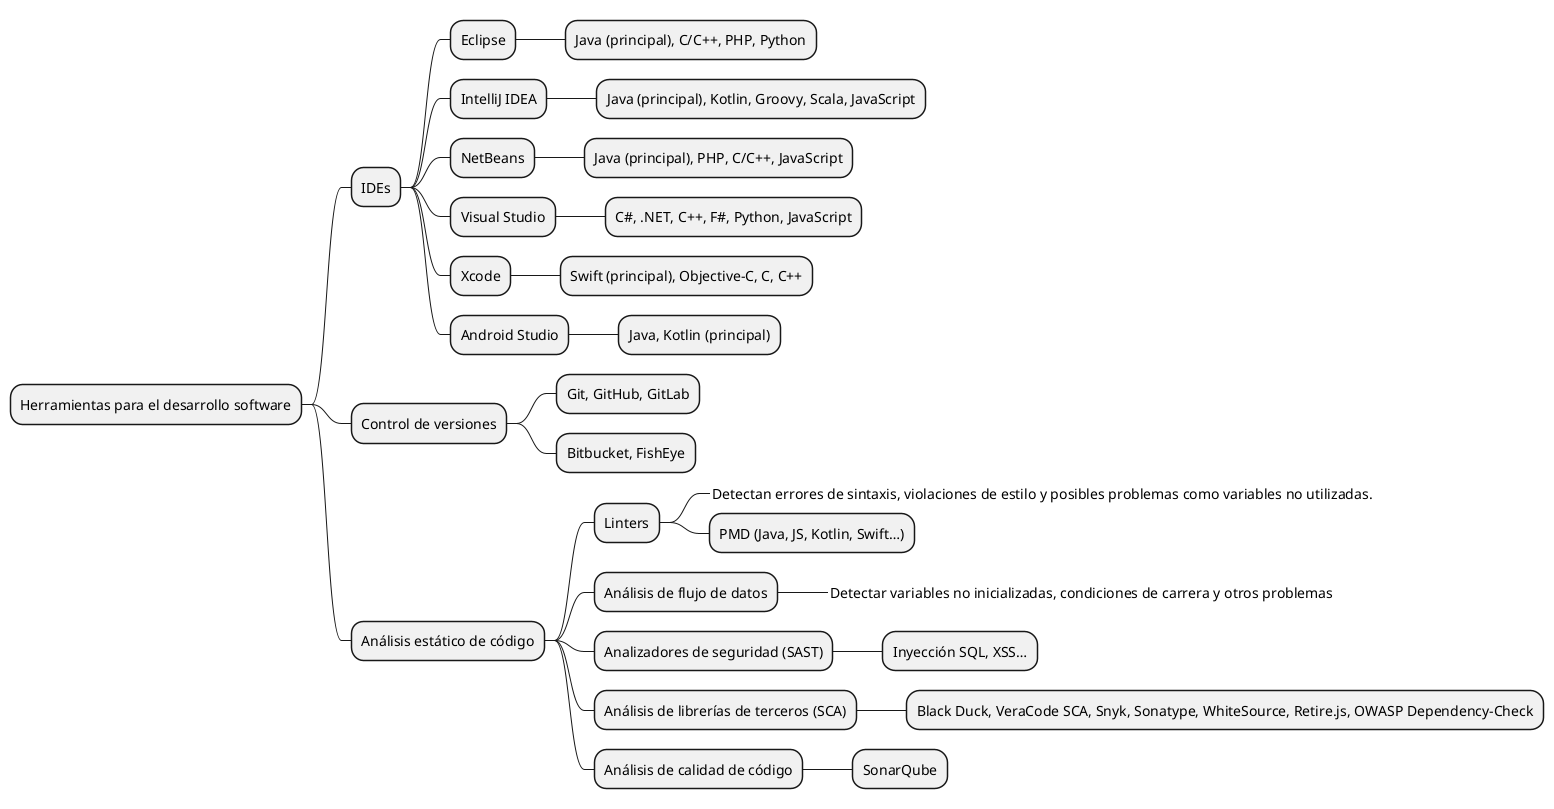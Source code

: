 @startmindmap
* Herramientas para el desarrollo software
** IDEs
*** Eclipse
**** Java (principal), C/C++, PHP, Python
*** IntelliJ IDEA
**** Java (principal), Kotlin, Groovy, Scala, JavaScript
*** NetBeans
**** Java (principal), PHP, C/C++, JavaScript
*** Visual Studio
**** C#, .NET, C++, F#, Python, JavaScript
*** Xcode
**** Swift (principal), Objective-C, C, C++
*** Android Studio
**** Java, Kotlin (principal)
** Control de versiones
*** Git, GitHub, GitLab
*** Bitbucket, FishEye
** Análisis estático de código
*** Linters
****_ Detectan errores de sintaxis, violaciones de estilo y posibles problemas como variables no utilizadas.
**** PMD (Java, JS, Kotlin, Swift…)
*** Análisis de flujo de datos
****_ Detectar variables no inicializadas, condiciones de carrera y otros problemas
*** Analizadores de seguridad (SAST)
**** Inyección SQL, XSS…
*** Análisis de librerías de terceros (SCA)
**** Black Duck, VeraCode SCA, Snyk, Sonatype, WhiteSource, Retire.js, OWASP Dependency-Check
*** Análisis de calidad de código
**** SonarQube
@endmindmap

@startmindmap
* Herramientas para el desarrollo software
** Herramientas de construcción (Build)
*** Maven (Java)
*** Gradle (Java, Kotlin, Groovy)
*** Ant (Java)
** Herramientas de testing
*** Unitarios: XUnit, JUnit, Unit.js
*** Web: Selenium (automatización UI)
*** Movil: Appium
*** Servicios web: SoapUI y Postman (RESTful).
** Herramientas de empaquetado
*** Repositorio de artefactos: Nexus 3, Artifactory
*** JAR/WAR (Java)
*** NuGet (.NET)
@endmindmap


@startmindmap
* Herramientas para el desarrollo software
** Gestión de la configuración
*** Ansible, Puppet, Chef, SaltStack, Jenkins
** Despliegue
*** Docker, Kubernetes, Jenkins, GitLab CI/CD, AWS CodeDeploy, Azure DevOps
*** DAST: OWASP ZAP, Burp Suite, Acunetix, Netsparker, AppScan, WebInspect
** Monitorización
*** Rendimiento: Zabbix, Nagios, InfluxDB, Telegraf, Splunk, Prometheus, Grafana
*** Logs: Elasticsearch, Logstash, Kibana (ELK)
*** Analíticas web: Piwik PRO, Google Web Analytics
@endmindmap

@startmindmap
* Sistema de integración continua (CI)
** Push a master en Git
** Jenkins detecta cambios
** Compila la aplicación
** Analiza calidad del código (SonarQube)
** Ejecuta tests unitarios y de integración
** Publica artefactos en Nexus
@endmindmap


@startuml
start
:Push a master en Git;
:Jenkins detecta el cambio;
:Compila la aplicación;
:Analiza calidad del código (SonarQube);
:Ejecuta tests unitarios y de integración;
if (¿Tests OK?) then (Sí)
  :Publica artefactos en Nexus;
else (No)
  :Notifica error al equipo;
endif
stop
@enduml